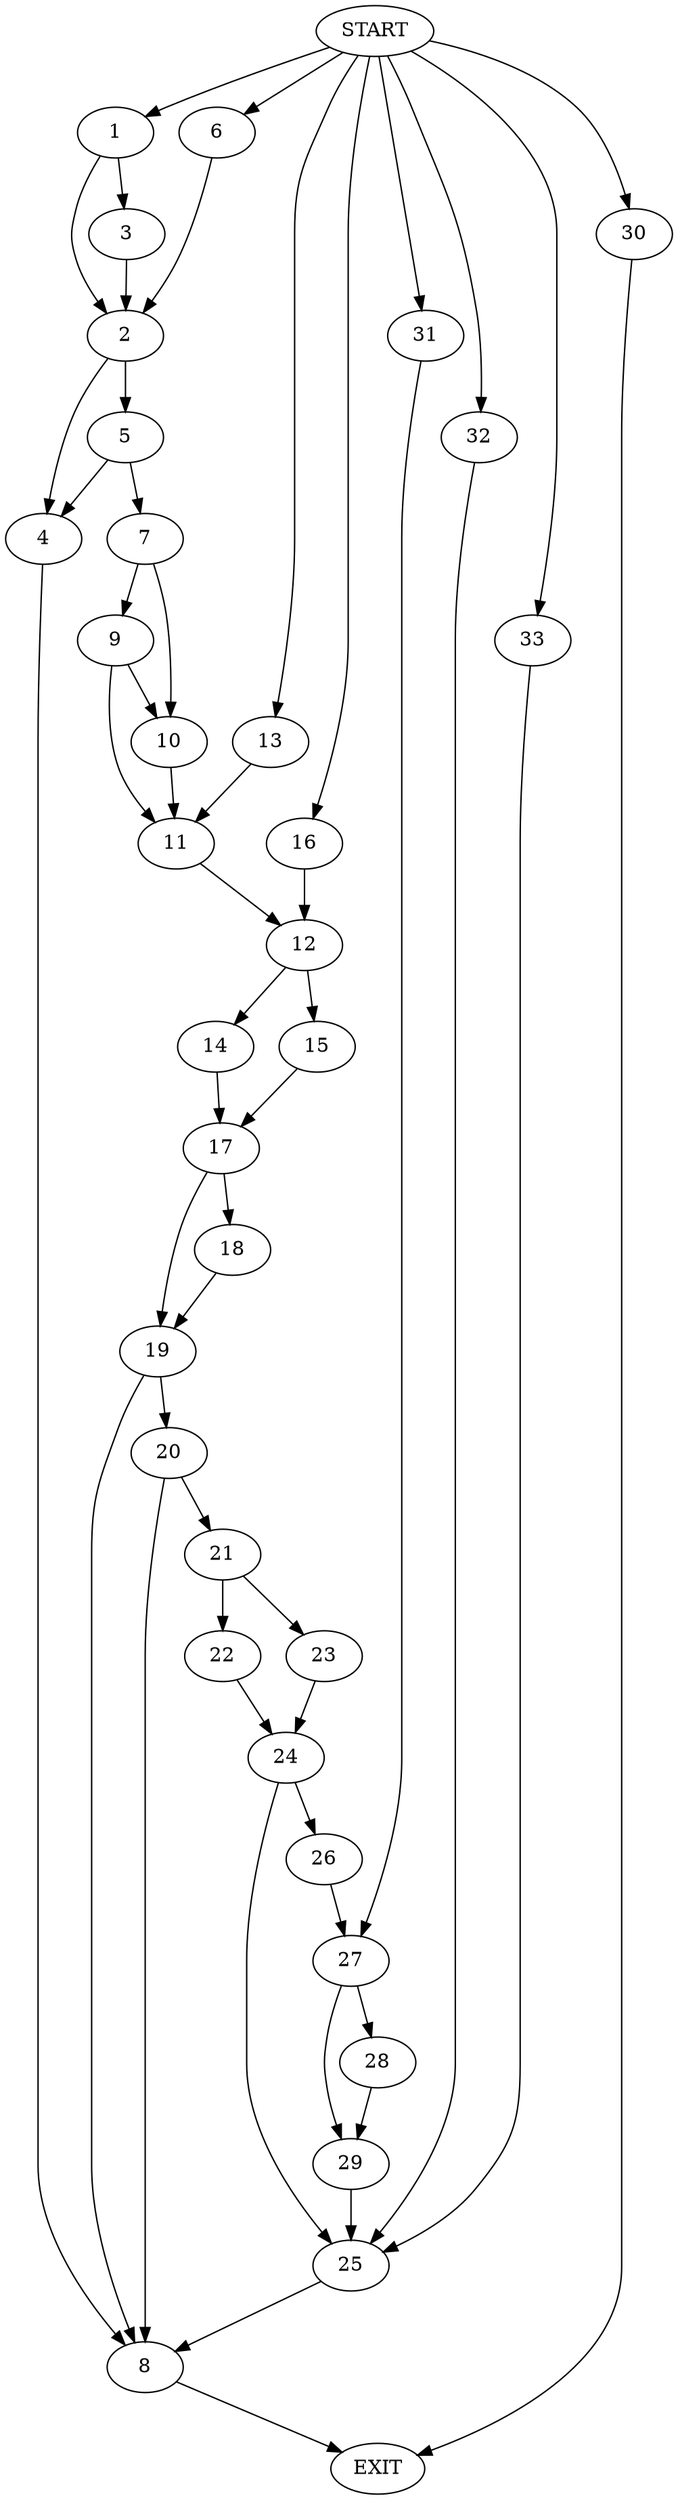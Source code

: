 digraph {
0 [label="START"]
34 [label="EXIT"]
0 -> 1
1 -> 2
1 -> 3
3 -> 2
2 -> 4
2 -> 5
0 -> 6
6 -> 2
5 -> 4
5 -> 7
4 -> 8
7 -> 9
7 -> 10
8 -> 34
10 -> 11
9 -> 11
9 -> 10
11 -> 12
0 -> 13
13 -> 11
12 -> 14
12 -> 15
0 -> 16
16 -> 12
14 -> 17
15 -> 17
17 -> 18
17 -> 19
18 -> 19
19 -> 8
19 -> 20
20 -> 21
20 -> 8
21 -> 22
21 -> 23
23 -> 24
22 -> 24
24 -> 25
24 -> 26
25 -> 8
26 -> 27
27 -> 28
27 -> 29
0 -> 30
30 -> 34
0 -> 31
31 -> 27
28 -> 29
29 -> 25
0 -> 32
32 -> 25
0 -> 33
33 -> 25
}

